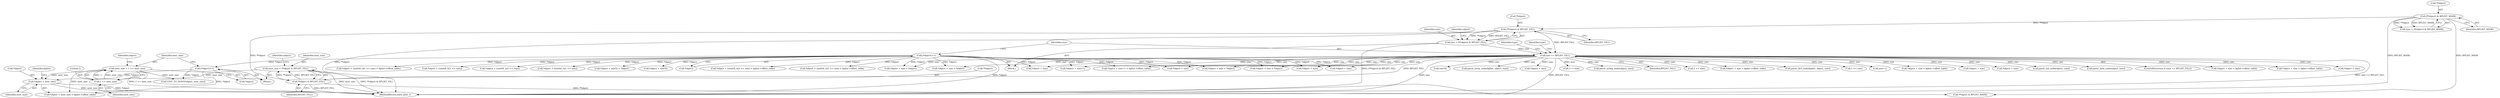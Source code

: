 digraph "0_libplist_32ee5213fe64f1e10ec76c1ee861ee6f233120dd@pointer" {
"1000188" [label="(Call,*object + next_size)"];
"1000178" [label="(Call,(*object)++)"];
"1000131" [label="(Call,(*object)++)"];
"1000181" [label="(Call,next_size = 1 << next_size)"];
"1000183" [label="(Call,1 << next_size)"];
"1000150" [label="(Call,next_size = **object & BPLIST_FILL)"];
"1000152" [label="(Call,**object & BPLIST_FILL)"];
"1000126" [label="(Call,(**object) & BPLIST_FILL)"];
"1000119" [label="(Call,(**object) & BPLIST_MASK)"];
"1000135" [label="(Call,size == BPLIST_FILL)"];
"1000124" [label="(Call,size = (**object) & BPLIST_FILL)"];
"1000278" [label="(Call,*object + (uint64_t)(1 << size) > bplist->offset_table)"];
"1000182" [label="(Identifier,next_size)"];
"1000279" [label="(Call,*object + (uint64_t)(1 << size))"];
"1000188" [label="(Call,*object + next_size)"];
"1000126" [label="(Call,(**object) & BPLIST_FILL)"];
"1000326" [label="(Call,3 != size)"];
"1000490" [label="(Call,*object + size+1 > bplist->offset_table)"];
"1000462" [label="(Call,*object + size < *object)"];
"1000491" [label="(Call,*object + size+1)"];
"1000362" [label="(Call,*object + size)"];
"1000191" [label="(Identifier,next_size)"];
"1000151" [label="(Identifier,next_size)"];
"1000411" [label="(Call,parse_string_node(object, size))"];
"1000130" [label="(Identifier,BPLIST_FILL)"];
"1000137" [label="(Identifier,BPLIST_FILL)"];
"1000513" [label="(Call,*object + size < *object)"];
"1000303" [label="(Call,*object + (uint64_t)(1 << size))"];
"1000284" [label="(Call,1 << size)"];
"1000117" [label="(Call,type = (**object) & BPLIST_MASK)"];
"1000204" [label="(Call,UINT_TO_HOST(*object, next_size))"];
"1000140" [label="(Identifier,type)"];
"1000189" [label="(Call,*object)"];
"1000520" [label="(Call,*object + size > bplist->offset_table)"];
"1000120" [label="(Call,**object)"];
"1000190" [label="(Identifier,object)"];
"1000184" [label="(Literal,1)"];
"1000156" [label="(Identifier,BPLIST_FILL)"];
"1000535" [label="(Call,parse_dict_node(bplist, object, size))"];
"1000337" [label="(Call,*object + (uint64_t)(1 << size))"];
"1000119" [label="(Call,(**object) & BPLIST_MASK)"];
"1000136" [label="(Identifier,size)"];
"1000148" [label="(Block,)"];
"1000135" [label="(Call,size == BPLIST_FILL)"];
"1000390" [label="(Call,*object + size)"];
"1000548" [label="(MethodReturn,static plist_t)"];
"1000216" [label="(Identifier,type)"];
"1000308" [label="(Call,1 << size)"];
"1000494" [label="(Call,size+1)"];
"1000183" [label="(Call,1 << next_size)"];
"1000124" [label="(Call,size = (**object) & BPLIST_FILL)"];
"1000178" [label="(Call,(*object)++)"];
"1000153" [label="(Call,**object)"];
"1000396" [label="(Call,*object + size > bplist->offset_table)"];
"1000133" [label="(Identifier,object)"];
"1000131" [label="(Call,(*object)++)"];
"1000159" [label="(Call,**object & BPLIST_MASK)"];
"1000187" [label="(Call,*object + next_size > bplist->offset_table)"];
"1000162" [label="(Identifier,object)"];
"1000127" [label="(Call,**object)"];
"1000125" [label="(Identifier,size)"];
"1000103" [label="(Block,)"];
"1000429" [label="(Call,*object + size*2 < *object)"];
"1000470" [label="(Call,*object + size)"];
"1000514" [label="(Call,*object + size)"];
"1000397" [label="(Call,*object + size)"];
"1000507" [label="(Call,parse_uid_node(object, size))"];
"1000383" [label="(Call,parse_data_node(object, size))"];
"1000179" [label="(Call,*object)"];
"1000430" [label="(Call,*object + size*2)"];
"1000463" [label="(Call,*object + size)"];
"1000134" [label="(ControlStructure,if (size == BPLIST_FILL))"];
"1000132" [label="(Call,*object)"];
"1000152" [label="(Call,**object & BPLIST_FILL)"];
"1000368" [label="(Call,*object + size > bplist->offset_table)"];
"1000469" [label="(Call,*object + size > bplist->offset_table)"];
"1000521" [label="(Call,*object + size)"];
"1000361" [label="(Call,*object + size < *object)"];
"1000417" [label="(Call,size*2)"];
"1000150" [label="(Call,next_size = **object & BPLIST_FILL)"];
"1000336" [label="(Call,*object + (uint64_t)(1 << size) > bplist->offset_table)"];
"1000484" [label="(Call,parse_array_node(bplist, object, size))"];
"1000185" [label="(Identifier,next_size)"];
"1000193" [label="(Identifier,bplist)"];
"1000389" [label="(Call,*object + size < *object)"];
"1000123" [label="(Identifier,BPLIST_MASK)"];
"1000302" [label="(Call,*object + (uint64_t)(1 << size) > bplist->offset_table)"];
"1000181" [label="(Call,next_size = 1 << next_size)"];
"1000369" [label="(Call,*object + size)"];
"1000188" -> "1000187"  [label="AST: "];
"1000188" -> "1000191"  [label="CFG: "];
"1000189" -> "1000188"  [label="AST: "];
"1000191" -> "1000188"  [label="AST: "];
"1000193" -> "1000188"  [label="CFG: "];
"1000188" -> "1000548"  [label="DDG: *object"];
"1000188" -> "1000548"  [label="DDG: next_size"];
"1000178" -> "1000188"  [label="DDG: *object"];
"1000181" -> "1000188"  [label="DDG: next_size"];
"1000178" -> "1000148"  [label="AST: "];
"1000178" -> "1000179"  [label="CFG: "];
"1000179" -> "1000178"  [label="AST: "];
"1000182" -> "1000178"  [label="CFG: "];
"1000131" -> "1000178"  [label="DDG: *object"];
"1000178" -> "1000187"  [label="DDG: *object"];
"1000178" -> "1000204"  [label="DDG: *object"];
"1000131" -> "1000103"  [label="AST: "];
"1000131" -> "1000132"  [label="CFG: "];
"1000132" -> "1000131"  [label="AST: "];
"1000136" -> "1000131"  [label="CFG: "];
"1000131" -> "1000548"  [label="DDG: *object"];
"1000131" -> "1000278"  [label="DDG: *object"];
"1000131" -> "1000279"  [label="DDG: *object"];
"1000131" -> "1000302"  [label="DDG: *object"];
"1000131" -> "1000303"  [label="DDG: *object"];
"1000131" -> "1000336"  [label="DDG: *object"];
"1000131" -> "1000337"  [label="DDG: *object"];
"1000131" -> "1000361"  [label="DDG: *object"];
"1000131" -> "1000362"  [label="DDG: *object"];
"1000131" -> "1000389"  [label="DDG: *object"];
"1000131" -> "1000390"  [label="DDG: *object"];
"1000131" -> "1000429"  [label="DDG: *object"];
"1000131" -> "1000430"  [label="DDG: *object"];
"1000131" -> "1000462"  [label="DDG: *object"];
"1000131" -> "1000463"  [label="DDG: *object"];
"1000131" -> "1000490"  [label="DDG: *object"];
"1000131" -> "1000491"  [label="DDG: *object"];
"1000131" -> "1000513"  [label="DDG: *object"];
"1000131" -> "1000514"  [label="DDG: *object"];
"1000181" -> "1000148"  [label="AST: "];
"1000181" -> "1000183"  [label="CFG: "];
"1000182" -> "1000181"  [label="AST: "];
"1000183" -> "1000181"  [label="AST: "];
"1000190" -> "1000181"  [label="CFG: "];
"1000181" -> "1000548"  [label="DDG: 1 << next_size"];
"1000183" -> "1000181"  [label="DDG: 1"];
"1000183" -> "1000181"  [label="DDG: next_size"];
"1000181" -> "1000187"  [label="DDG: next_size"];
"1000181" -> "1000204"  [label="DDG: next_size"];
"1000183" -> "1000185"  [label="CFG: "];
"1000184" -> "1000183"  [label="AST: "];
"1000185" -> "1000183"  [label="AST: "];
"1000150" -> "1000183"  [label="DDG: next_size"];
"1000150" -> "1000148"  [label="AST: "];
"1000150" -> "1000152"  [label="CFG: "];
"1000151" -> "1000150"  [label="AST: "];
"1000152" -> "1000150"  [label="AST: "];
"1000162" -> "1000150"  [label="CFG: "];
"1000150" -> "1000548"  [label="DDG: next_size"];
"1000150" -> "1000548"  [label="DDG: **object & BPLIST_FILL"];
"1000152" -> "1000150"  [label="DDG: **object"];
"1000152" -> "1000150"  [label="DDG: BPLIST_FILL"];
"1000152" -> "1000156"  [label="CFG: "];
"1000153" -> "1000152"  [label="AST: "];
"1000156" -> "1000152"  [label="AST: "];
"1000152" -> "1000548"  [label="DDG: BPLIST_FILL"];
"1000126" -> "1000152"  [label="DDG: **object"];
"1000135" -> "1000152"  [label="DDG: BPLIST_FILL"];
"1000152" -> "1000159"  [label="DDG: **object"];
"1000126" -> "1000124"  [label="AST: "];
"1000126" -> "1000130"  [label="CFG: "];
"1000127" -> "1000126"  [label="AST: "];
"1000130" -> "1000126"  [label="AST: "];
"1000124" -> "1000126"  [label="CFG: "];
"1000126" -> "1000548"  [label="DDG: **object"];
"1000126" -> "1000124"  [label="DDG: **object"];
"1000126" -> "1000124"  [label="DDG: BPLIST_FILL"];
"1000119" -> "1000126"  [label="DDG: **object"];
"1000126" -> "1000135"  [label="DDG: BPLIST_FILL"];
"1000119" -> "1000117"  [label="AST: "];
"1000119" -> "1000123"  [label="CFG: "];
"1000120" -> "1000119"  [label="AST: "];
"1000123" -> "1000119"  [label="AST: "];
"1000117" -> "1000119"  [label="CFG: "];
"1000119" -> "1000548"  [label="DDG: BPLIST_MASK"];
"1000119" -> "1000117"  [label="DDG: **object"];
"1000119" -> "1000117"  [label="DDG: BPLIST_MASK"];
"1000119" -> "1000159"  [label="DDG: BPLIST_MASK"];
"1000135" -> "1000134"  [label="AST: "];
"1000135" -> "1000137"  [label="CFG: "];
"1000136" -> "1000135"  [label="AST: "];
"1000137" -> "1000135"  [label="AST: "];
"1000140" -> "1000135"  [label="CFG: "];
"1000216" -> "1000135"  [label="CFG: "];
"1000135" -> "1000548"  [label="DDG: size == BPLIST_FILL"];
"1000135" -> "1000548"  [label="DDG: size"];
"1000135" -> "1000548"  [label="DDG: BPLIST_FILL"];
"1000124" -> "1000135"  [label="DDG: size"];
"1000135" -> "1000284"  [label="DDG: size"];
"1000135" -> "1000308"  [label="DDG: size"];
"1000135" -> "1000326"  [label="DDG: size"];
"1000135" -> "1000361"  [label="DDG: size"];
"1000135" -> "1000362"  [label="DDG: size"];
"1000135" -> "1000368"  [label="DDG: size"];
"1000135" -> "1000369"  [label="DDG: size"];
"1000135" -> "1000383"  [label="DDG: size"];
"1000135" -> "1000389"  [label="DDG: size"];
"1000135" -> "1000390"  [label="DDG: size"];
"1000135" -> "1000396"  [label="DDG: size"];
"1000135" -> "1000397"  [label="DDG: size"];
"1000135" -> "1000411"  [label="DDG: size"];
"1000135" -> "1000417"  [label="DDG: size"];
"1000135" -> "1000462"  [label="DDG: size"];
"1000135" -> "1000463"  [label="DDG: size"];
"1000135" -> "1000469"  [label="DDG: size"];
"1000135" -> "1000470"  [label="DDG: size"];
"1000135" -> "1000484"  [label="DDG: size"];
"1000135" -> "1000490"  [label="DDG: size"];
"1000135" -> "1000491"  [label="DDG: size"];
"1000135" -> "1000494"  [label="DDG: size"];
"1000135" -> "1000507"  [label="DDG: size"];
"1000135" -> "1000513"  [label="DDG: size"];
"1000135" -> "1000514"  [label="DDG: size"];
"1000135" -> "1000520"  [label="DDG: size"];
"1000135" -> "1000521"  [label="DDG: size"];
"1000135" -> "1000535"  [label="DDG: size"];
"1000124" -> "1000103"  [label="AST: "];
"1000125" -> "1000124"  [label="AST: "];
"1000133" -> "1000124"  [label="CFG: "];
"1000124" -> "1000548"  [label="DDG: (**object) & BPLIST_FILL"];
}
